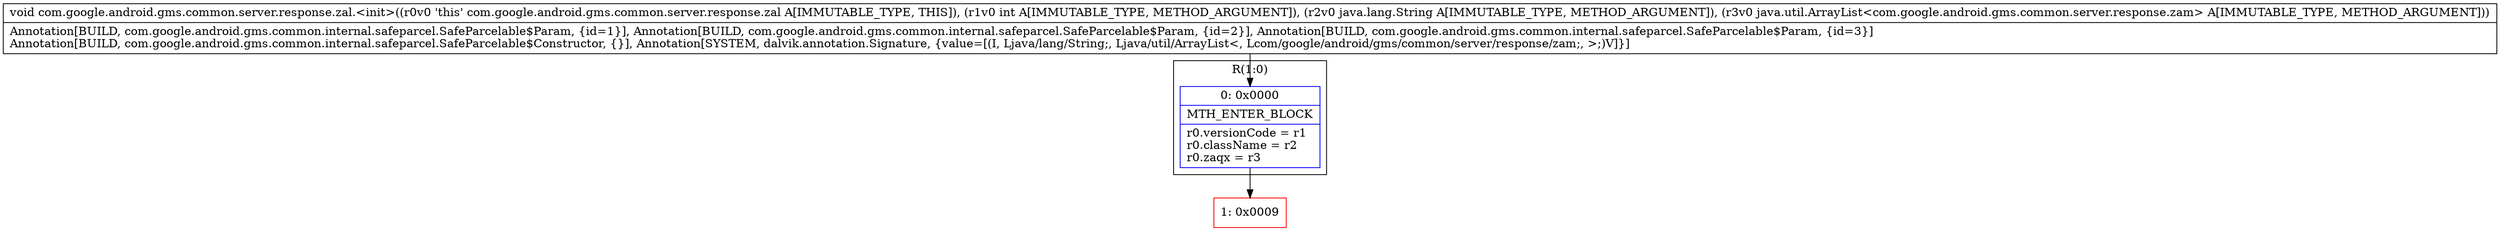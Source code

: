 digraph "CFG forcom.google.android.gms.common.server.response.zal.\<init\>(ILjava\/lang\/String;Ljava\/util\/ArrayList;)V" {
subgraph cluster_Region_861022128 {
label = "R(1:0)";
node [shape=record,color=blue];
Node_0 [shape=record,label="{0\:\ 0x0000|MTH_ENTER_BLOCK\l|r0.versionCode = r1\lr0.className = r2\lr0.zaqx = r3\l}"];
}
Node_1 [shape=record,color=red,label="{1\:\ 0x0009}"];
MethodNode[shape=record,label="{void com.google.android.gms.common.server.response.zal.\<init\>((r0v0 'this' com.google.android.gms.common.server.response.zal A[IMMUTABLE_TYPE, THIS]), (r1v0 int A[IMMUTABLE_TYPE, METHOD_ARGUMENT]), (r2v0 java.lang.String A[IMMUTABLE_TYPE, METHOD_ARGUMENT]), (r3v0 java.util.ArrayList\<com.google.android.gms.common.server.response.zam\> A[IMMUTABLE_TYPE, METHOD_ARGUMENT]))  | Annotation[BUILD, com.google.android.gms.common.internal.safeparcel.SafeParcelable$Param, \{id=1\}], Annotation[BUILD, com.google.android.gms.common.internal.safeparcel.SafeParcelable$Param, \{id=2\}], Annotation[BUILD, com.google.android.gms.common.internal.safeparcel.SafeParcelable$Param, \{id=3\}]\lAnnotation[BUILD, com.google.android.gms.common.internal.safeparcel.SafeParcelable$Constructor, \{\}], Annotation[SYSTEM, dalvik.annotation.Signature, \{value=[(I, Ljava\/lang\/String;, Ljava\/util\/ArrayList\<, Lcom\/google\/android\/gms\/common\/server\/response\/zam;, \>;)V]\}]\l}"];
MethodNode -> Node_0;
Node_0 -> Node_1;
}

